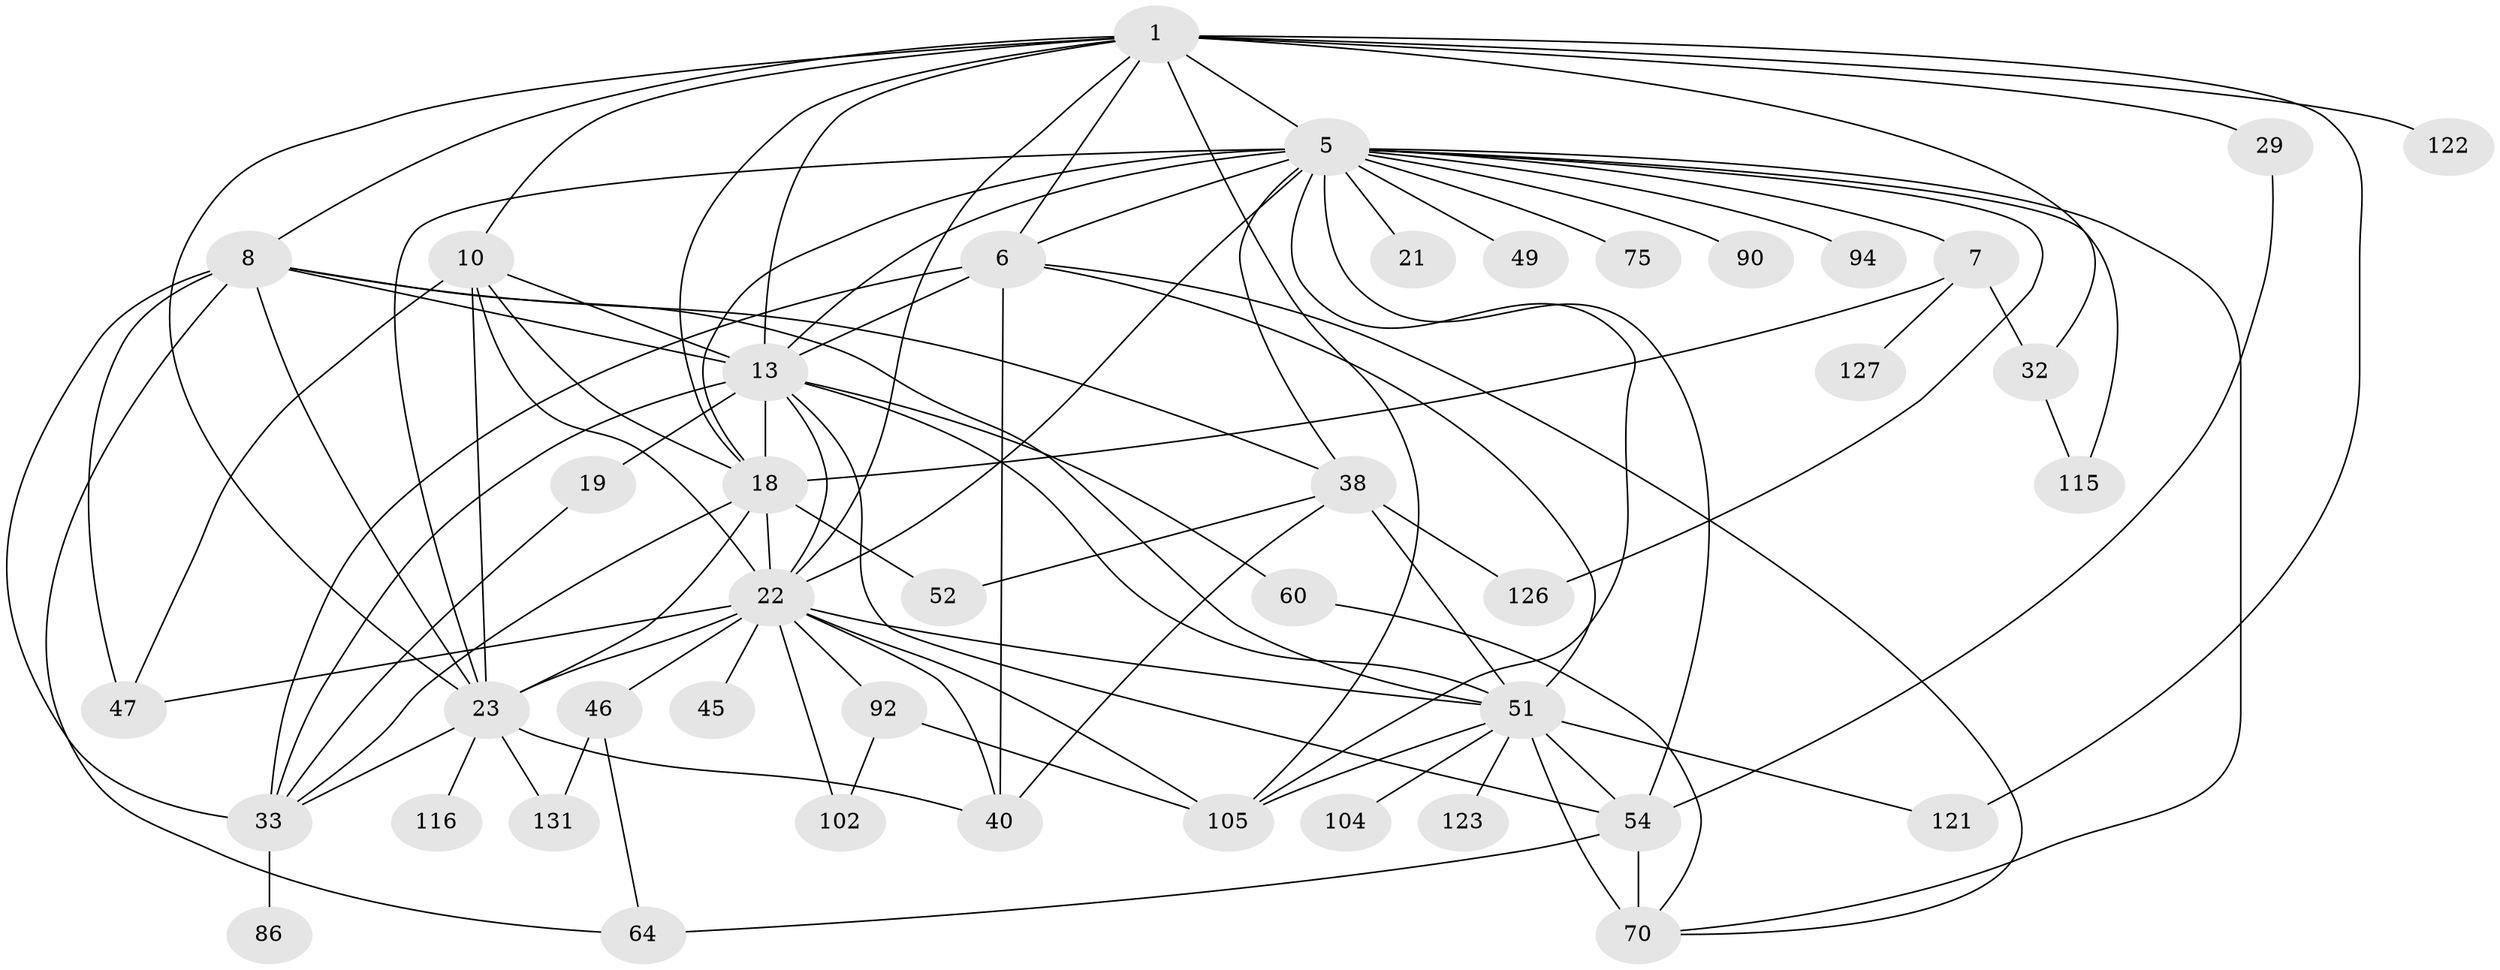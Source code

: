 // original degree distribution, {6: 0.05555555555555555, 5: 0.08333333333333333, 4: 0.1388888888888889, 7: 0.013888888888888888, 8: 0.006944444444444444, 3: 0.20833333333333334, 2: 0.3125, 1: 0.1736111111111111, 9: 0.006944444444444444}
// Generated by graph-tools (version 1.1) at 2025/17/03/04/25 18:17:12]
// undirected, 43 vertices, 95 edges
graph export_dot {
graph [start="1"]
  node [color=gray90,style=filled];
  1 [super="+2+3+4"];
  5 [super="+107+24+66+9+42"];
  6 [super="+119+12"];
  7 [super="+69"];
  8 [super="+98+30+11"];
  10 [super="+91+108+43"];
  13 [super="+25+27+16+14"];
  18 [super="+125+81+31+48"];
  19;
  21;
  22 [super="+26+36"];
  23 [super="+80+62+73+35+139+44"];
  29 [super="+39"];
  32 [super="+63"];
  33 [super="+41+85"];
  38 [super="+57"];
  40 [super="+84"];
  45;
  46 [super="+109+88"];
  47 [super="+137"];
  49 [super="+128"];
  51 [super="+68+53"];
  52;
  54 [super="+55"];
  60 [super="+112"];
  64 [super="+135"];
  70 [super="+72"];
  75;
  86 [super="+100+93"];
  90;
  92 [super="+140"];
  94;
  102;
  104;
  105 [super="+118"];
  115;
  116;
  121;
  122;
  123;
  126;
  127 [super="+144"];
  131;
  1 -- 6;
  1 -- 10;
  1 -- 32;
  1 -- 18;
  1 -- 5 [weight=2];
  1 -- 121;
  1 -- 122;
  1 -- 29;
  1 -- 22;
  1 -- 23;
  1 -- 105;
  1 -- 13;
  1 -- 8;
  5 -- 7;
  5 -- 94 [weight=2];
  5 -- 13 [weight=2];
  5 -- 38;
  5 -- 6;
  5 -- 70;
  5 -- 75;
  5 -- 21;
  5 -- 22;
  5 -- 23;
  5 -- 90;
  5 -- 105;
  5 -- 49;
  5 -- 115;
  5 -- 54;
  5 -- 126;
  5 -- 18;
  6 -- 13 [weight=2];
  6 -- 51 [weight=2];
  6 -- 33 [weight=2];
  6 -- 40;
  6 -- 70;
  7 -- 127;
  7 -- 32;
  7 -- 18;
  8 -- 47;
  8 -- 64;
  8 -- 23 [weight=2];
  8 -- 13;
  8 -- 33;
  8 -- 38;
  8 -- 51;
  10 -- 22;
  10 -- 23 [weight=3];
  10 -- 47;
  10 -- 13;
  10 -- 18;
  13 -- 54;
  13 -- 22;
  13 -- 60;
  13 -- 33;
  13 -- 18 [weight=2];
  13 -- 19;
  13 -- 51 [weight=2];
  18 -- 22;
  18 -- 33;
  18 -- 23;
  18 -- 52;
  19 -- 33;
  22 -- 105;
  22 -- 47;
  22 -- 102;
  22 -- 46;
  22 -- 92;
  22 -- 45;
  22 -- 23;
  22 -- 40;
  22 -- 51;
  23 -- 116;
  23 -- 33;
  23 -- 131;
  23 -- 40;
  29 -- 54;
  32 -- 115;
  33 -- 86;
  38 -- 51 [weight=2];
  38 -- 52;
  38 -- 126;
  38 -- 40;
  46 -- 131;
  46 -- 64;
  51 -- 54;
  51 -- 104;
  51 -- 105;
  51 -- 121;
  51 -- 123;
  51 -- 70 [weight=2];
  54 -- 64;
  54 -- 70 [weight=2];
  60 -- 70;
  92 -- 105;
  92 -- 102;
}
